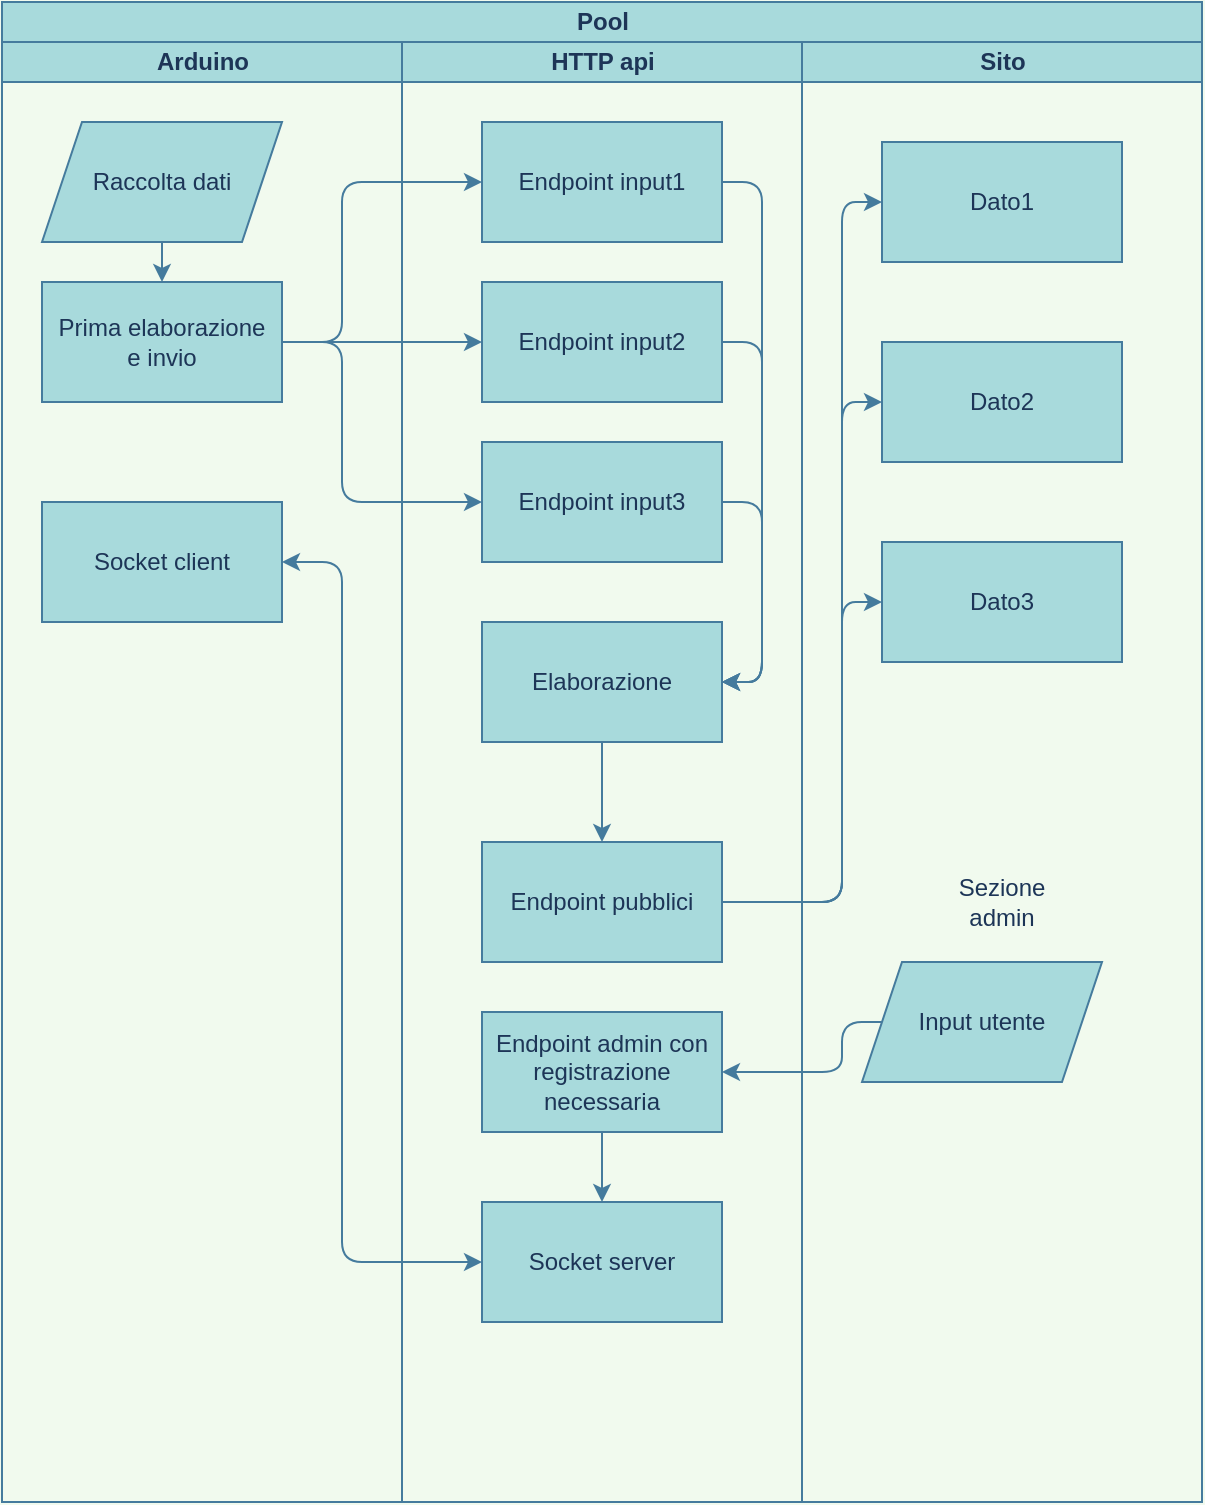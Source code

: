 <mxfile version="14.2.9" type="github">
  <diagram id="30oosYWvfeAUpXBhgOTh" name="Page-1">
    <mxGraphModel dx="1027" dy="549" grid="1" gridSize="10" guides="1" tooltips="1" connect="1" arrows="1" fold="1" page="1" pageScale="1" pageWidth="827" pageHeight="1169" background="#F1FAEE" math="0" shadow="0">
      <root>
        <mxCell id="0" />
        <mxCell id="1" parent="0" />
        <mxCell id="B5_JI7qkVv0Ob8KXsR4E-1" value="Pool" style="swimlane;html=1;childLayout=stackLayout;resizeParent=1;resizeParentMax=0;startSize=20;fillColor=#A8DADC;strokeColor=#457B9D;fontColor=#1D3557;" parent="1" vertex="1">
          <mxGeometry x="160" y="50" width="600" height="750" as="geometry" />
        </mxCell>
        <mxCell id="B5_JI7qkVv0Ob8KXsR4E-2" value="Arduino" style="swimlane;html=1;startSize=20;fillColor=#A8DADC;strokeColor=#457B9D;fontColor=#1D3557;" parent="B5_JI7qkVv0Ob8KXsR4E-1" vertex="1">
          <mxGeometry y="20" width="200" height="730" as="geometry" />
        </mxCell>
        <mxCell id="B5_JI7qkVv0Ob8KXsR4E-13" value="Raccolta dati" style="shape=parallelogram;perimeter=parallelogramPerimeter;whiteSpace=wrap;html=1;fixedSize=1;fillColor=#A8DADC;strokeColor=#457B9D;fontColor=#1D3557;" parent="B5_JI7qkVv0Ob8KXsR4E-2" vertex="1">
          <mxGeometry x="20" y="40" width="120" height="60" as="geometry" />
        </mxCell>
        <mxCell id="B5_JI7qkVv0Ob8KXsR4E-14" value="Prima elaborazione&lt;br&gt;e invio" style="whiteSpace=wrap;html=1;fillColor=#A8DADC;strokeColor=#457B9D;fontColor=#1D3557;" parent="B5_JI7qkVv0Ob8KXsR4E-2" vertex="1">
          <mxGeometry x="20" y="120" width="120" height="60" as="geometry" />
        </mxCell>
        <mxCell id="B5_JI7qkVv0Ob8KXsR4E-15" value="" style="edgeStyle=orthogonalEdgeStyle;rounded=1;orthogonalLoop=1;jettySize=auto;html=1;strokeColor=#457B9D;fontColor=#1D3557;labelBackgroundColor=#F1FAEE;" parent="B5_JI7qkVv0Ob8KXsR4E-2" source="B5_JI7qkVv0Ob8KXsR4E-13" target="B5_JI7qkVv0Ob8KXsR4E-14" edge="1">
          <mxGeometry relative="1" as="geometry" />
        </mxCell>
        <mxCell id="B5_JI7qkVv0Ob8KXsR4E-41" value="Socket client" style="rounded=0;whiteSpace=wrap;html=1;fillColor=#A8DADC;strokeColor=#457B9D;fontColor=#1D3557;" parent="B5_JI7qkVv0Ob8KXsR4E-2" vertex="1">
          <mxGeometry x="20" y="230" width="120" height="60" as="geometry" />
        </mxCell>
        <mxCell id="B5_JI7qkVv0Ob8KXsR4E-3" value="HTTP api" style="swimlane;html=1;startSize=20;fillColor=#A8DADC;strokeColor=#457B9D;fontColor=#1D3557;" parent="B5_JI7qkVv0Ob8KXsR4E-1" vertex="1">
          <mxGeometry x="200" y="20" width="200" height="730" as="geometry" />
        </mxCell>
        <mxCell id="B5_JI7qkVv0Ob8KXsR4E-10" value="Endpoint input1" style="rounded=0;whiteSpace=wrap;html=1;fillColor=#A8DADC;strokeColor=#457B9D;fontColor=#1D3557;" parent="B5_JI7qkVv0Ob8KXsR4E-3" vertex="1">
          <mxGeometry x="40" y="40" width="120" height="60" as="geometry" />
        </mxCell>
        <mxCell id="B5_JI7qkVv0Ob8KXsR4E-12" value="Endpoint input2" style="rounded=0;whiteSpace=wrap;html=1;fillColor=#A8DADC;strokeColor=#457B9D;fontColor=#1D3557;" parent="B5_JI7qkVv0Ob8KXsR4E-3" vertex="1">
          <mxGeometry x="40" y="120" width="120" height="60" as="geometry" />
        </mxCell>
        <mxCell id="B5_JI7qkVv0Ob8KXsR4E-26" style="edgeStyle=orthogonalEdgeStyle;rounded=1;orthogonalLoop=1;jettySize=auto;html=1;entryX=1;entryY=0.5;entryDx=0;entryDy=0;strokeColor=#457B9D;fontColor=#1D3557;labelBackgroundColor=#F1FAEE;" parent="B5_JI7qkVv0Ob8KXsR4E-3" source="B5_JI7qkVv0Ob8KXsR4E-20" target="B5_JI7qkVv0Ob8KXsR4E-23" edge="1">
          <mxGeometry relative="1" as="geometry">
            <Array as="points">
              <mxPoint x="180" y="230" />
              <mxPoint x="180" y="320" />
            </Array>
          </mxGeometry>
        </mxCell>
        <mxCell id="B5_JI7qkVv0Ob8KXsR4E-20" value="Endpoint input3" style="rounded=0;whiteSpace=wrap;html=1;fillColor=#A8DADC;strokeColor=#457B9D;fontColor=#1D3557;" parent="B5_JI7qkVv0Ob8KXsR4E-3" vertex="1">
          <mxGeometry x="40" y="200" width="120" height="60" as="geometry" />
        </mxCell>
        <mxCell id="B5_JI7qkVv0Ob8KXsR4E-29" style="edgeStyle=orthogonalEdgeStyle;rounded=1;orthogonalLoop=1;jettySize=auto;html=1;strokeColor=#457B9D;fontColor=#1D3557;labelBackgroundColor=#F1FAEE;" parent="B5_JI7qkVv0Ob8KXsR4E-3" source="B5_JI7qkVv0Ob8KXsR4E-23" target="B5_JI7qkVv0Ob8KXsR4E-28" edge="1">
          <mxGeometry relative="1" as="geometry" />
        </mxCell>
        <mxCell id="B5_JI7qkVv0Ob8KXsR4E-23" value="Elaborazione" style="rounded=0;whiteSpace=wrap;html=1;fillColor=#A8DADC;strokeColor=#457B9D;fontColor=#1D3557;" parent="B5_JI7qkVv0Ob8KXsR4E-3" vertex="1">
          <mxGeometry x="40" y="290" width="120" height="60" as="geometry" />
        </mxCell>
        <mxCell id="B5_JI7qkVv0Ob8KXsR4E-24" style="edgeStyle=orthogonalEdgeStyle;rounded=1;orthogonalLoop=1;jettySize=auto;html=1;entryX=1;entryY=0.5;entryDx=0;entryDy=0;strokeColor=#457B9D;fontColor=#1D3557;labelBackgroundColor=#F1FAEE;" parent="B5_JI7qkVv0Ob8KXsR4E-3" source="B5_JI7qkVv0Ob8KXsR4E-10" target="B5_JI7qkVv0Ob8KXsR4E-23" edge="1">
          <mxGeometry relative="1" as="geometry">
            <mxPoint x="180" y="330" as="targetPoint" />
            <Array as="points">
              <mxPoint x="180" y="70" />
              <mxPoint x="180" y="320" />
            </Array>
          </mxGeometry>
        </mxCell>
        <mxCell id="B5_JI7qkVv0Ob8KXsR4E-28" value="Endpoint pubblici" style="rounded=0;whiteSpace=wrap;html=1;fillColor=#A8DADC;strokeColor=#457B9D;fontColor=#1D3557;" parent="B5_JI7qkVv0Ob8KXsR4E-3" vertex="1">
          <mxGeometry x="40" y="400" width="120" height="60" as="geometry" />
        </mxCell>
        <mxCell id="B5_JI7qkVv0Ob8KXsR4E-45" style="edgeStyle=orthogonalEdgeStyle;rounded=1;orthogonalLoop=1;jettySize=auto;html=1;entryX=0.5;entryY=0;entryDx=0;entryDy=0;strokeColor=#457B9D;fontColor=#1D3557;labelBackgroundColor=#F1FAEE;" parent="B5_JI7qkVv0Ob8KXsR4E-3" source="B5_JI7qkVv0Ob8KXsR4E-38" target="B5_JI7qkVv0Ob8KXsR4E-42" edge="1">
          <mxGeometry relative="1" as="geometry" />
        </mxCell>
        <mxCell id="B5_JI7qkVv0Ob8KXsR4E-38" value="Endpoint admin con registrazione necessaria" style="rounded=0;whiteSpace=wrap;html=1;fillColor=#A8DADC;strokeColor=#457B9D;fontColor=#1D3557;" parent="B5_JI7qkVv0Ob8KXsR4E-3" vertex="1">
          <mxGeometry x="40" y="485" width="120" height="60" as="geometry" />
        </mxCell>
        <mxCell id="B5_JI7qkVv0Ob8KXsR4E-42" value="Socket server" style="rounded=0;whiteSpace=wrap;html=1;fillColor=#A8DADC;strokeColor=#457B9D;fontColor=#1D3557;" parent="B5_JI7qkVv0Ob8KXsR4E-3" vertex="1">
          <mxGeometry x="40" y="580" width="120" height="60" as="geometry" />
        </mxCell>
        <mxCell id="B5_JI7qkVv0Ob8KXsR4E-4" value="Sito" style="swimlane;html=1;startSize=20;fillColor=#A8DADC;strokeColor=#457B9D;fontColor=#1D3557;" parent="B5_JI7qkVv0Ob8KXsR4E-1" vertex="1">
          <mxGeometry x="400" y="20" width="200" height="730" as="geometry" />
        </mxCell>
        <mxCell id="B5_JI7qkVv0Ob8KXsR4E-30" value="Dato1" style="rounded=0;whiteSpace=wrap;html=1;fillColor=#A8DADC;strokeColor=#457B9D;fontColor=#1D3557;" parent="B5_JI7qkVv0Ob8KXsR4E-4" vertex="1">
          <mxGeometry x="40" y="50" width="120" height="60" as="geometry" />
        </mxCell>
        <mxCell id="B5_JI7qkVv0Ob8KXsR4E-31" value="Dato2" style="rounded=0;whiteSpace=wrap;html=1;fillColor=#A8DADC;strokeColor=#457B9D;fontColor=#1D3557;" parent="B5_JI7qkVv0Ob8KXsR4E-4" vertex="1">
          <mxGeometry x="40" y="150" width="120" height="60" as="geometry" />
        </mxCell>
        <mxCell id="B5_JI7qkVv0Ob8KXsR4E-32" value="Dato3" style="rounded=0;whiteSpace=wrap;html=1;fillColor=#A8DADC;strokeColor=#457B9D;fontColor=#1D3557;" parent="B5_JI7qkVv0Ob8KXsR4E-4" vertex="1">
          <mxGeometry x="40" y="250" width="120" height="60" as="geometry" />
        </mxCell>
        <mxCell id="B5_JI7qkVv0Ob8KXsR4E-37" value="Sezione admin" style="text;html=1;strokeColor=none;fillColor=none;align=center;verticalAlign=middle;whiteSpace=wrap;rounded=0;fontColor=#1D3557;" parent="B5_JI7qkVv0Ob8KXsR4E-4" vertex="1">
          <mxGeometry x="80" y="420" width="40" height="20" as="geometry" />
        </mxCell>
        <mxCell id="B5_JI7qkVv0Ob8KXsR4E-40" value="&lt;span&gt;Input utente&lt;/span&gt;" style="shape=parallelogram;perimeter=parallelogramPerimeter;whiteSpace=wrap;html=1;fixedSize=1;fillColor=#A8DADC;strokeColor=#457B9D;fontColor=#1D3557;" parent="B5_JI7qkVv0Ob8KXsR4E-4" vertex="1">
          <mxGeometry x="30" y="460" width="120" height="60" as="geometry" />
        </mxCell>
        <mxCell id="B5_JI7qkVv0Ob8KXsR4E-16" style="edgeStyle=orthogonalEdgeStyle;rounded=1;orthogonalLoop=1;jettySize=auto;html=1;entryX=0;entryY=0.5;entryDx=0;entryDy=0;strokeColor=#457B9D;fontColor=#1D3557;labelBackgroundColor=#F1FAEE;" parent="B5_JI7qkVv0Ob8KXsR4E-1" source="B5_JI7qkVv0Ob8KXsR4E-14" target="B5_JI7qkVv0Ob8KXsR4E-10" edge="1">
          <mxGeometry relative="1" as="geometry">
            <Array as="points">
              <mxPoint x="170" y="170" />
              <mxPoint x="170" y="90" />
            </Array>
          </mxGeometry>
        </mxCell>
        <mxCell id="B5_JI7qkVv0Ob8KXsR4E-18" style="edgeStyle=orthogonalEdgeStyle;rounded=1;orthogonalLoop=1;jettySize=auto;html=1;strokeColor=#457B9D;fontColor=#1D3557;labelBackgroundColor=#F1FAEE;" parent="B5_JI7qkVv0Ob8KXsR4E-1" source="B5_JI7qkVv0Ob8KXsR4E-14" target="B5_JI7qkVv0Ob8KXsR4E-12" edge="1">
          <mxGeometry relative="1" as="geometry">
            <Array as="points">
              <mxPoint x="160" y="170" />
              <mxPoint x="160" y="170" />
            </Array>
          </mxGeometry>
        </mxCell>
        <mxCell id="B5_JI7qkVv0Ob8KXsR4E-21" style="edgeStyle=orthogonalEdgeStyle;rounded=1;orthogonalLoop=1;jettySize=auto;html=1;entryX=0;entryY=0.5;entryDx=0;entryDy=0;strokeColor=#457B9D;fontColor=#1D3557;labelBackgroundColor=#F1FAEE;" parent="B5_JI7qkVv0Ob8KXsR4E-1" source="B5_JI7qkVv0Ob8KXsR4E-14" target="B5_JI7qkVv0Ob8KXsR4E-20" edge="1">
          <mxGeometry relative="1" as="geometry">
            <Array as="points">
              <mxPoint x="170" y="170" />
              <mxPoint x="170" y="250" />
            </Array>
          </mxGeometry>
        </mxCell>
        <mxCell id="B5_JI7qkVv0Ob8KXsR4E-33" style="edgeStyle=orthogonalEdgeStyle;orthogonalLoop=1;jettySize=auto;html=1;entryX=0;entryY=0.5;entryDx=0;entryDy=0;rounded=1;strokeColor=#457B9D;fontColor=#1D3557;labelBackgroundColor=#F1FAEE;" parent="B5_JI7qkVv0Ob8KXsR4E-1" source="B5_JI7qkVv0Ob8KXsR4E-28" target="B5_JI7qkVv0Ob8KXsR4E-30" edge="1">
          <mxGeometry relative="1" as="geometry">
            <Array as="points">
              <mxPoint x="420" y="450" />
              <mxPoint x="420" y="100" />
            </Array>
          </mxGeometry>
        </mxCell>
        <mxCell id="B5_JI7qkVv0Ob8KXsR4E-34" style="edgeStyle=orthogonalEdgeStyle;orthogonalLoop=1;jettySize=auto;html=1;entryX=0;entryY=0.5;entryDx=0;entryDy=0;rounded=1;strokeColor=#457B9D;fontColor=#1D3557;labelBackgroundColor=#F1FAEE;" parent="B5_JI7qkVv0Ob8KXsR4E-1" source="B5_JI7qkVv0Ob8KXsR4E-28" target="B5_JI7qkVv0Ob8KXsR4E-31" edge="1">
          <mxGeometry relative="1" as="geometry">
            <Array as="points">
              <mxPoint x="420" y="450" />
              <mxPoint x="420" y="200" />
            </Array>
          </mxGeometry>
        </mxCell>
        <mxCell id="B5_JI7qkVv0Ob8KXsR4E-35" style="edgeStyle=orthogonalEdgeStyle;orthogonalLoop=1;jettySize=auto;html=1;entryX=0;entryY=0.5;entryDx=0;entryDy=0;rounded=1;strokeColor=#457B9D;fontColor=#1D3557;labelBackgroundColor=#F1FAEE;" parent="B5_JI7qkVv0Ob8KXsR4E-1" source="B5_JI7qkVv0Ob8KXsR4E-28" target="B5_JI7qkVv0Ob8KXsR4E-32" edge="1">
          <mxGeometry relative="1" as="geometry">
            <Array as="points">
              <mxPoint x="420" y="450" />
              <mxPoint x="420" y="300" />
            </Array>
          </mxGeometry>
        </mxCell>
        <mxCell id="B5_JI7qkVv0Ob8KXsR4E-39" style="edgeStyle=orthogonalEdgeStyle;rounded=1;orthogonalLoop=1;jettySize=auto;html=1;entryX=1;entryY=0.5;entryDx=0;entryDy=0;strokeColor=#457B9D;fontColor=#1D3557;labelBackgroundColor=#F1FAEE;" parent="B5_JI7qkVv0Ob8KXsR4E-1" target="B5_JI7qkVv0Ob8KXsR4E-38" edge="1">
          <mxGeometry relative="1" as="geometry">
            <mxPoint x="440" y="510" as="sourcePoint" />
            <Array as="points">
              <mxPoint x="420" y="510" />
              <mxPoint x="420" y="535" />
            </Array>
          </mxGeometry>
        </mxCell>
        <mxCell id="B5_JI7qkVv0Ob8KXsR4E-44" value="" style="endArrow=classic;startArrow=classic;html=1;strokeColor=#457B9D;entryX=0;entryY=0.5;entryDx=0;entryDy=0;exitX=1;exitY=0.5;exitDx=0;exitDy=0;fontColor=#1D3557;labelBackgroundColor=#F1FAEE;" parent="B5_JI7qkVv0Ob8KXsR4E-1" source="B5_JI7qkVv0Ob8KXsR4E-41" target="B5_JI7qkVv0Ob8KXsR4E-42" edge="1">
          <mxGeometry width="50" height="50" relative="1" as="geometry">
            <mxPoint x="350" y="480" as="sourcePoint" />
            <mxPoint x="400" y="430" as="targetPoint" />
            <Array as="points">
              <mxPoint x="170" y="280" />
              <mxPoint x="170" y="630" />
            </Array>
          </mxGeometry>
        </mxCell>
        <mxCell id="B5_JI7qkVv0Ob8KXsR4E-25" style="edgeStyle=orthogonalEdgeStyle;rounded=1;orthogonalLoop=1;jettySize=auto;html=1;strokeColor=#457B9D;fontColor=#1D3557;labelBackgroundColor=#F1FAEE;" parent="1" source="B5_JI7qkVv0Ob8KXsR4E-12" edge="1">
          <mxGeometry relative="1" as="geometry">
            <mxPoint x="520" y="390" as="targetPoint" />
            <Array as="points">
              <mxPoint x="540" y="220" />
              <mxPoint x="540" y="390" />
            </Array>
          </mxGeometry>
        </mxCell>
      </root>
    </mxGraphModel>
  </diagram>
</mxfile>
